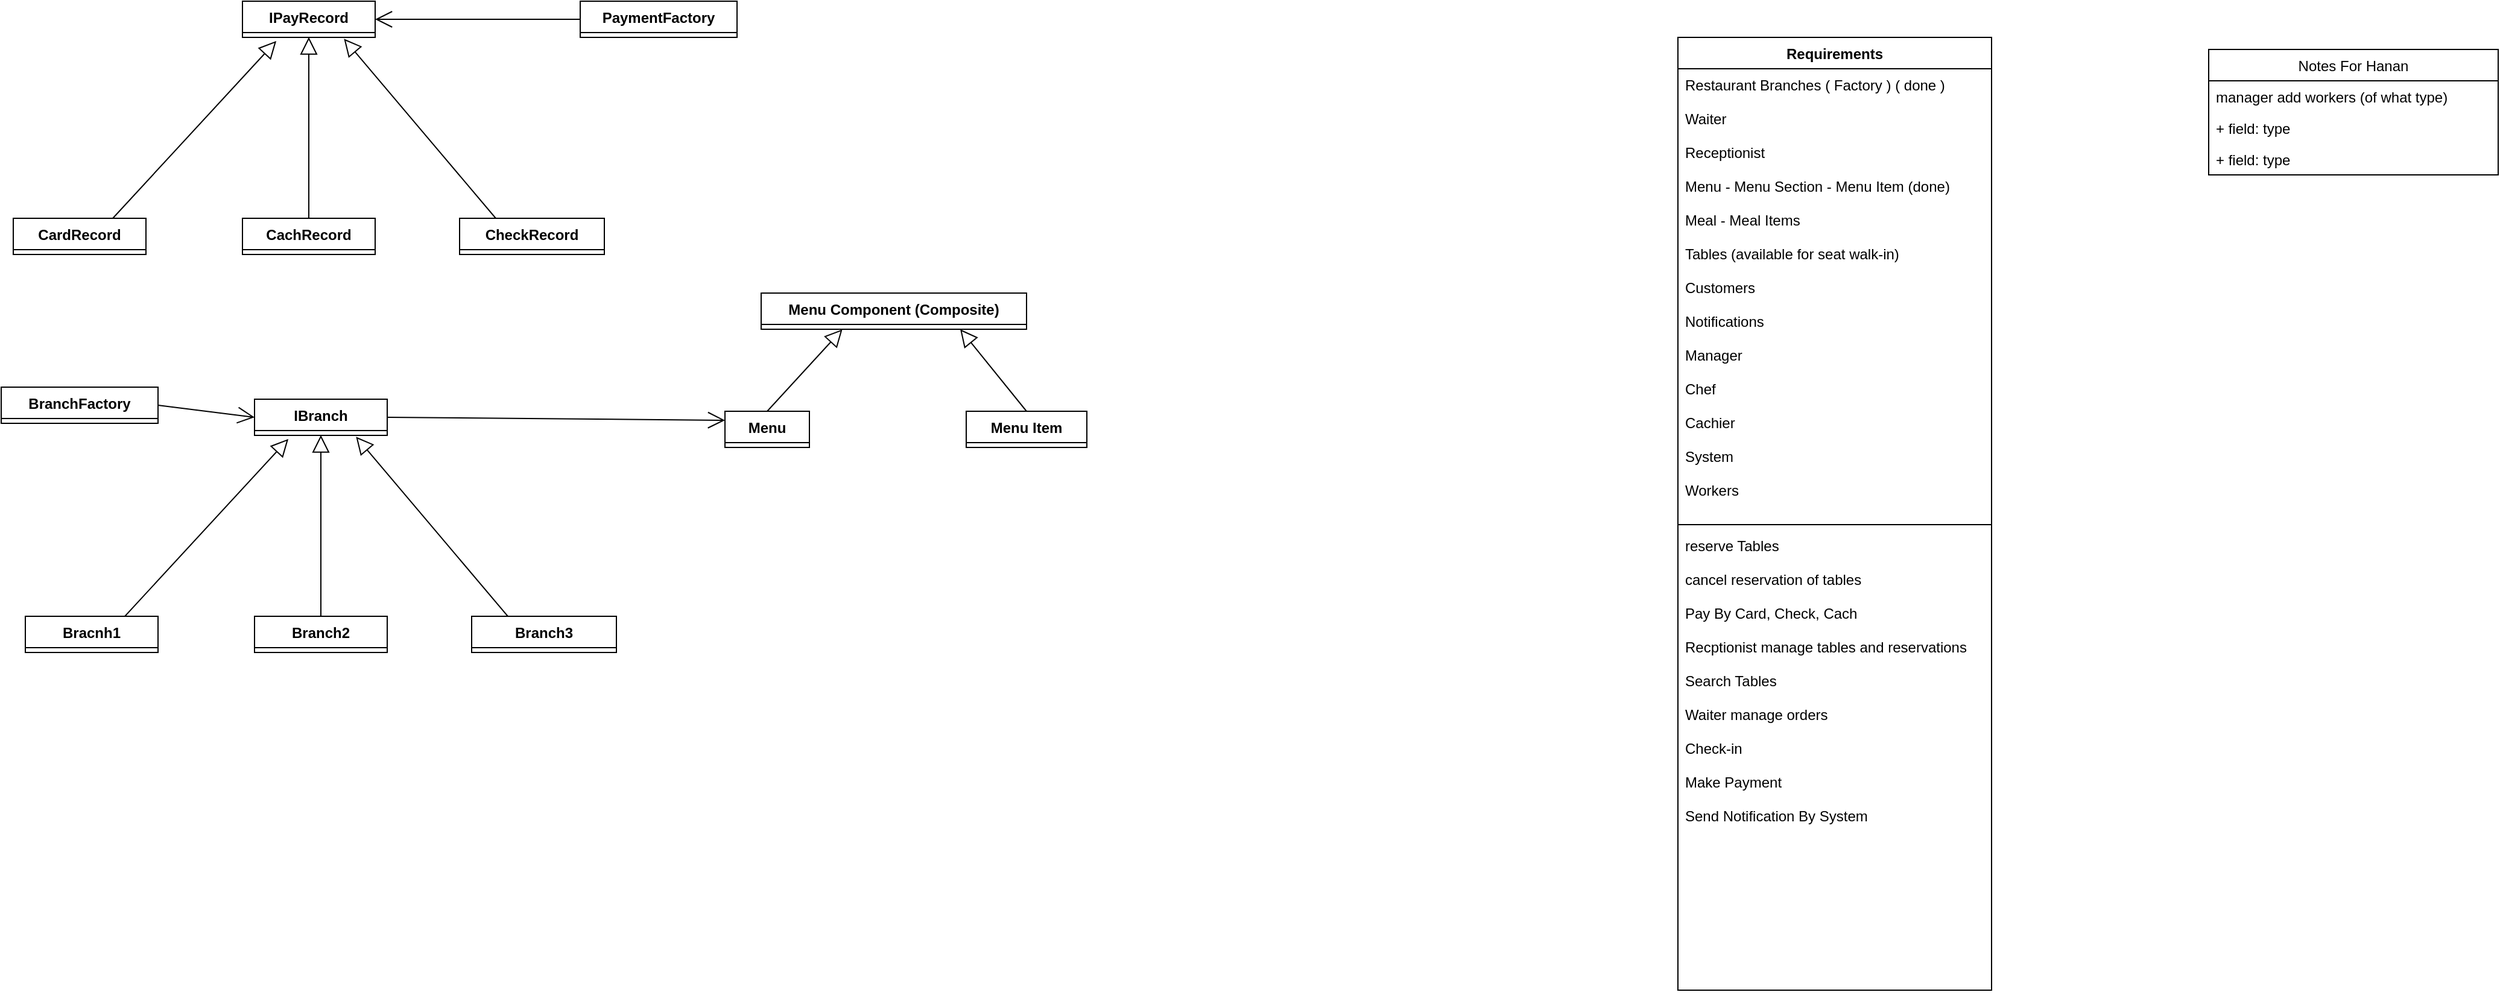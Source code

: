 <mxfile version="20.7.2" type="github">
  <diagram id="xAxxvFsqCapqmSZXbhkK" name="Main">
    <mxGraphModel dx="1050" dy="553" grid="1" gridSize="10" guides="1" tooltips="1" connect="1" arrows="1" fold="1" page="1" pageScale="1" pageWidth="850" pageHeight="1100" math="0" shadow="0">
      <root>
        <mxCell id="0" />
        <mxCell id="1" parent="0" />
        <mxCell id="FFs4DHF73_2S0idd-ukf-1" value="IPayRecord" style="swimlane;fontStyle=1;align=center;verticalAlign=top;childLayout=stackLayout;horizontal=1;startSize=26;horizontalStack=0;resizeParent=1;resizeParentMax=0;resizeLast=0;collapsible=1;marginBottom=0;" vertex="1" collapsed="1" parent="1">
          <mxGeometry x="230" y="50" width="110" height="30" as="geometry">
            <mxRectangle x="230" y="50" width="160" height="86" as="alternateBounds" />
          </mxGeometry>
        </mxCell>
        <mxCell id="FFs4DHF73_2S0idd-ukf-2" value="+ field: type" style="text;strokeColor=none;fillColor=none;align=left;verticalAlign=top;spacingLeft=4;spacingRight=4;overflow=hidden;rotatable=0;points=[[0,0.5],[1,0.5]];portConstraint=eastwest;" vertex="1" parent="FFs4DHF73_2S0idd-ukf-1">
          <mxGeometry y="26" width="160" height="26" as="geometry" />
        </mxCell>
        <mxCell id="FFs4DHF73_2S0idd-ukf-3" value="" style="line;strokeWidth=1;fillColor=none;align=left;verticalAlign=middle;spacingTop=-1;spacingLeft=3;spacingRight=3;rotatable=0;labelPosition=right;points=[];portConstraint=eastwest;strokeColor=inherit;" vertex="1" parent="FFs4DHF73_2S0idd-ukf-1">
          <mxGeometry y="52" width="160" height="8" as="geometry" />
        </mxCell>
        <mxCell id="FFs4DHF73_2S0idd-ukf-4" value="+ method(type): type" style="text;strokeColor=none;fillColor=none;align=left;verticalAlign=top;spacingLeft=4;spacingRight=4;overflow=hidden;rotatable=0;points=[[0,0.5],[1,0.5]];portConstraint=eastwest;" vertex="1" parent="FFs4DHF73_2S0idd-ukf-1">
          <mxGeometry y="60" width="160" height="26" as="geometry" />
        </mxCell>
        <mxCell id="FFs4DHF73_2S0idd-ukf-9" value="Requirements" style="swimlane;fontStyle=1;align=center;verticalAlign=top;childLayout=stackLayout;horizontal=1;startSize=26;horizontalStack=0;resizeParent=1;resizeParentMax=0;resizeLast=0;collapsible=1;marginBottom=0;" vertex="1" parent="1">
          <mxGeometry x="1420" y="80" width="260" height="790" as="geometry" />
        </mxCell>
        <mxCell id="FFs4DHF73_2S0idd-ukf-10" value="Restaurant Branches ( Factory ) ( done )&#xa;&#xa;Waiter&#xa;&#xa;Receptionist&#xa;&#xa;Menu - Menu Section - Menu Item (done)&#xa;&#xa;Meal - Meal Items&#xa;&#xa;Tables (available for seat walk-in)&#xa;&#xa;Customers&#xa;&#xa;Notifications&#xa;&#xa;Manager&#xa;&#xa;Chef&#xa;&#xa;Cachier&#xa;&#xa;System&#xa;&#xa;Workers" style="text;strokeColor=none;fillColor=none;align=left;verticalAlign=top;spacingLeft=4;spacingRight=4;overflow=hidden;rotatable=0;points=[[0,0.5],[1,0.5]];portConstraint=eastwest;" vertex="1" parent="FFs4DHF73_2S0idd-ukf-9">
          <mxGeometry y="26" width="260" height="374" as="geometry" />
        </mxCell>
        <mxCell id="FFs4DHF73_2S0idd-ukf-11" value="" style="line;strokeWidth=1;fillColor=none;align=left;verticalAlign=middle;spacingTop=-1;spacingLeft=3;spacingRight=3;rotatable=0;labelPosition=right;points=[];portConstraint=eastwest;strokeColor=inherit;" vertex="1" parent="FFs4DHF73_2S0idd-ukf-9">
          <mxGeometry y="400" width="260" height="8" as="geometry" />
        </mxCell>
        <mxCell id="FFs4DHF73_2S0idd-ukf-12" value="reserve Tables&#xa;&#xa;cancel reservation of tables&#xa;&#xa;Pay By Card, Check, Cach&#xa;&#xa;Recptionist manage tables and reservations&#xa;&#xa;Search Tables&#xa;&#xa;Waiter manage orders&#xa;&#xa;Check-in&#xa;&#xa;Make Payment&#xa;&#xa;Send Notification By System" style="text;strokeColor=none;fillColor=none;align=left;verticalAlign=top;spacingLeft=4;spacingRight=4;overflow=hidden;rotatable=0;points=[[0,0.5],[1,0.5]];portConstraint=eastwest;" vertex="1" parent="FFs4DHF73_2S0idd-ukf-9">
          <mxGeometry y="408" width="260" height="382" as="geometry" />
        </mxCell>
        <mxCell id="FFs4DHF73_2S0idd-ukf-14" value="CardRecord" style="swimlane;fontStyle=1;align=center;verticalAlign=top;childLayout=stackLayout;horizontal=1;startSize=26;horizontalStack=0;resizeParent=1;resizeParentMax=0;resizeLast=0;collapsible=1;marginBottom=0;" vertex="1" collapsed="1" parent="1">
          <mxGeometry x="40" y="230" width="110" height="30" as="geometry">
            <mxRectangle x="40" y="230" width="160" height="86" as="alternateBounds" />
          </mxGeometry>
        </mxCell>
        <mxCell id="FFs4DHF73_2S0idd-ukf-15" value="+ field: type" style="text;strokeColor=none;fillColor=none;align=left;verticalAlign=top;spacingLeft=4;spacingRight=4;overflow=hidden;rotatable=0;points=[[0,0.5],[1,0.5]];portConstraint=eastwest;" vertex="1" parent="FFs4DHF73_2S0idd-ukf-14">
          <mxGeometry y="26" width="160" height="26" as="geometry" />
        </mxCell>
        <mxCell id="FFs4DHF73_2S0idd-ukf-16" value="" style="line;strokeWidth=1;fillColor=none;align=left;verticalAlign=middle;spacingTop=-1;spacingLeft=3;spacingRight=3;rotatable=0;labelPosition=right;points=[];portConstraint=eastwest;strokeColor=inherit;" vertex="1" parent="FFs4DHF73_2S0idd-ukf-14">
          <mxGeometry y="52" width="160" height="8" as="geometry" />
        </mxCell>
        <mxCell id="FFs4DHF73_2S0idd-ukf-17" value="+ method(type): type" style="text;strokeColor=none;fillColor=none;align=left;verticalAlign=top;spacingLeft=4;spacingRight=4;overflow=hidden;rotatable=0;points=[[0,0.5],[1,0.5]];portConstraint=eastwest;" vertex="1" parent="FFs4DHF73_2S0idd-ukf-14">
          <mxGeometry y="60" width="160" height="26" as="geometry" />
        </mxCell>
        <mxCell id="FFs4DHF73_2S0idd-ukf-18" value="CachRecord" style="swimlane;fontStyle=1;align=center;verticalAlign=top;childLayout=stackLayout;horizontal=1;startSize=26;horizontalStack=0;resizeParent=1;resizeParentMax=0;resizeLast=0;collapsible=1;marginBottom=0;" vertex="1" collapsed="1" parent="1">
          <mxGeometry x="230" y="230" width="110" height="30" as="geometry">
            <mxRectangle x="230" y="230" width="160" height="86" as="alternateBounds" />
          </mxGeometry>
        </mxCell>
        <mxCell id="FFs4DHF73_2S0idd-ukf-19" value="+ field: type" style="text;strokeColor=none;fillColor=none;align=left;verticalAlign=top;spacingLeft=4;spacingRight=4;overflow=hidden;rotatable=0;points=[[0,0.5],[1,0.5]];portConstraint=eastwest;" vertex="1" parent="FFs4DHF73_2S0idd-ukf-18">
          <mxGeometry y="26" width="160" height="26" as="geometry" />
        </mxCell>
        <mxCell id="FFs4DHF73_2S0idd-ukf-20" value="" style="line;strokeWidth=1;fillColor=none;align=left;verticalAlign=middle;spacingTop=-1;spacingLeft=3;spacingRight=3;rotatable=0;labelPosition=right;points=[];portConstraint=eastwest;strokeColor=inherit;" vertex="1" parent="FFs4DHF73_2S0idd-ukf-18">
          <mxGeometry y="52" width="160" height="8" as="geometry" />
        </mxCell>
        <mxCell id="FFs4DHF73_2S0idd-ukf-21" value="+ method(type): type" style="text;strokeColor=none;fillColor=none;align=left;verticalAlign=top;spacingLeft=4;spacingRight=4;overflow=hidden;rotatable=0;points=[[0,0.5],[1,0.5]];portConstraint=eastwest;" vertex="1" parent="FFs4DHF73_2S0idd-ukf-18">
          <mxGeometry y="60" width="160" height="26" as="geometry" />
        </mxCell>
        <mxCell id="FFs4DHF73_2S0idd-ukf-22" value="CheckRecord" style="swimlane;fontStyle=1;align=center;verticalAlign=top;childLayout=stackLayout;horizontal=1;startSize=26;horizontalStack=0;resizeParent=1;resizeParentMax=0;resizeLast=0;collapsible=1;marginBottom=0;" vertex="1" collapsed="1" parent="1">
          <mxGeometry x="410" y="230" width="120" height="30" as="geometry">
            <mxRectangle x="410" y="230" width="160" height="86" as="alternateBounds" />
          </mxGeometry>
        </mxCell>
        <mxCell id="FFs4DHF73_2S0idd-ukf-23" value="+ field: type" style="text;strokeColor=none;fillColor=none;align=left;verticalAlign=top;spacingLeft=4;spacingRight=4;overflow=hidden;rotatable=0;points=[[0,0.5],[1,0.5]];portConstraint=eastwest;" vertex="1" parent="FFs4DHF73_2S0idd-ukf-22">
          <mxGeometry y="26" width="160" height="26" as="geometry" />
        </mxCell>
        <mxCell id="FFs4DHF73_2S0idd-ukf-24" value="" style="line;strokeWidth=1;fillColor=none;align=left;verticalAlign=middle;spacingTop=-1;spacingLeft=3;spacingRight=3;rotatable=0;labelPosition=right;points=[];portConstraint=eastwest;strokeColor=inherit;" vertex="1" parent="FFs4DHF73_2S0idd-ukf-22">
          <mxGeometry y="52" width="160" height="8" as="geometry" />
        </mxCell>
        <mxCell id="FFs4DHF73_2S0idd-ukf-25" value="+ method(type): type" style="text;strokeColor=none;fillColor=none;align=left;verticalAlign=top;spacingLeft=4;spacingRight=4;overflow=hidden;rotatable=0;points=[[0,0.5],[1,0.5]];portConstraint=eastwest;" vertex="1" parent="FFs4DHF73_2S0idd-ukf-22">
          <mxGeometry y="60" width="160" height="26" as="geometry" />
        </mxCell>
        <mxCell id="FFs4DHF73_2S0idd-ukf-26" value="" style="endArrow=block;endFill=0;endSize=12;html=1;rounded=0;entryX=0.5;entryY=0.992;entryDx=0;entryDy=0;entryPerimeter=0;exitX=0.5;exitY=0;exitDx=0;exitDy=0;" edge="1" parent="1" source="FFs4DHF73_2S0idd-ukf-18" target="FFs4DHF73_2S0idd-ukf-4">
          <mxGeometry width="160" relative="1" as="geometry">
            <mxPoint x="310" y="280" as="sourcePoint" />
            <mxPoint x="470" y="280" as="targetPoint" />
          </mxGeometry>
        </mxCell>
        <mxCell id="FFs4DHF73_2S0idd-ukf-27" value="" style="endArrow=block;endFill=0;endSize=12;html=1;rounded=0;entryX=0.255;entryY=1.1;entryDx=0;entryDy=0;entryPerimeter=0;exitX=0.75;exitY=0;exitDx=0;exitDy=0;" edge="1" parent="1" source="FFs4DHF73_2S0idd-ukf-14" target="FFs4DHF73_2S0idd-ukf-4">
          <mxGeometry width="160" relative="1" as="geometry">
            <mxPoint x="320" y="240" as="sourcePoint" />
            <mxPoint x="320" y="145.792" as="targetPoint" />
          </mxGeometry>
        </mxCell>
        <mxCell id="FFs4DHF73_2S0idd-ukf-28" value="" style="endArrow=block;endFill=0;endSize=12;html=1;rounded=0;exitX=0.25;exitY=0;exitDx=0;exitDy=0;entryX=0.765;entryY=1.038;entryDx=0;entryDy=0;entryPerimeter=0;" edge="1" parent="1" source="FFs4DHF73_2S0idd-ukf-22" target="FFs4DHF73_2S0idd-ukf-4">
          <mxGeometry width="160" relative="1" as="geometry">
            <mxPoint x="320" y="240" as="sourcePoint" />
            <mxPoint x="360" y="180" as="targetPoint" />
          </mxGeometry>
        </mxCell>
        <mxCell id="FFs4DHF73_2S0idd-ukf-29" value="PaymentFactory" style="swimlane;fontStyle=1;align=center;verticalAlign=top;childLayout=stackLayout;horizontal=1;startSize=26;horizontalStack=0;resizeParent=1;resizeParentMax=0;resizeLast=0;collapsible=1;marginBottom=0;" vertex="1" collapsed="1" parent="1">
          <mxGeometry x="510" y="50" width="130" height="30" as="geometry">
            <mxRectangle x="590" y="50" width="160" height="86" as="alternateBounds" />
          </mxGeometry>
        </mxCell>
        <mxCell id="FFs4DHF73_2S0idd-ukf-30" value="+ field: type" style="text;strokeColor=none;fillColor=none;align=left;verticalAlign=top;spacingLeft=4;spacingRight=4;overflow=hidden;rotatable=0;points=[[0,0.5],[1,0.5]];portConstraint=eastwest;" vertex="1" parent="FFs4DHF73_2S0idd-ukf-29">
          <mxGeometry y="26" width="160" height="26" as="geometry" />
        </mxCell>
        <mxCell id="FFs4DHF73_2S0idd-ukf-31" value="" style="line;strokeWidth=1;fillColor=none;align=left;verticalAlign=middle;spacingTop=-1;spacingLeft=3;spacingRight=3;rotatable=0;labelPosition=right;points=[];portConstraint=eastwest;strokeColor=inherit;" vertex="1" parent="FFs4DHF73_2S0idd-ukf-29">
          <mxGeometry y="52" width="160" height="8" as="geometry" />
        </mxCell>
        <mxCell id="FFs4DHF73_2S0idd-ukf-32" value="+ method(type): type" style="text;strokeColor=none;fillColor=none;align=left;verticalAlign=top;spacingLeft=4;spacingRight=4;overflow=hidden;rotatable=0;points=[[0,0.5],[1,0.5]];portConstraint=eastwest;" vertex="1" parent="FFs4DHF73_2S0idd-ukf-29">
          <mxGeometry y="60" width="160" height="26" as="geometry" />
        </mxCell>
        <mxCell id="FFs4DHF73_2S0idd-ukf-33" value="" style="endArrow=open;endFill=1;endSize=12;html=1;rounded=0;entryX=1;entryY=0.5;entryDx=0;entryDy=0;exitX=0;exitY=0.5;exitDx=0;exitDy=0;" edge="1" parent="1" source="FFs4DHF73_2S0idd-ukf-30" target="FFs4DHF73_2S0idd-ukf-2">
          <mxGeometry width="160" relative="1" as="geometry">
            <mxPoint x="360" y="240" as="sourcePoint" />
            <mxPoint x="520" y="240" as="targetPoint" />
          </mxGeometry>
        </mxCell>
        <mxCell id="FFs4DHF73_2S0idd-ukf-34" value="IBranch" style="swimlane;fontStyle=1;align=center;verticalAlign=top;childLayout=stackLayout;horizontal=1;startSize=26;horizontalStack=0;resizeParent=1;resizeParentMax=0;resizeLast=0;collapsible=1;marginBottom=0;" vertex="1" collapsed="1" parent="1">
          <mxGeometry x="240" y="380" width="110" height="30" as="geometry">
            <mxRectangle x="230" y="50" width="160" height="86" as="alternateBounds" />
          </mxGeometry>
        </mxCell>
        <mxCell id="FFs4DHF73_2S0idd-ukf-35" value="+ field: type" style="text;strokeColor=none;fillColor=none;align=left;verticalAlign=top;spacingLeft=4;spacingRight=4;overflow=hidden;rotatable=0;points=[[0,0.5],[1,0.5]];portConstraint=eastwest;" vertex="1" parent="FFs4DHF73_2S0idd-ukf-34">
          <mxGeometry y="26" width="160" height="26" as="geometry" />
        </mxCell>
        <mxCell id="FFs4DHF73_2S0idd-ukf-36" value="" style="line;strokeWidth=1;fillColor=none;align=left;verticalAlign=middle;spacingTop=-1;spacingLeft=3;spacingRight=3;rotatable=0;labelPosition=right;points=[];portConstraint=eastwest;strokeColor=inherit;" vertex="1" parent="FFs4DHF73_2S0idd-ukf-34">
          <mxGeometry y="52" width="160" height="8" as="geometry" />
        </mxCell>
        <mxCell id="FFs4DHF73_2S0idd-ukf-37" value="+ method(type): type" style="text;strokeColor=none;fillColor=none;align=left;verticalAlign=top;spacingLeft=4;spacingRight=4;overflow=hidden;rotatable=0;points=[[0,0.5],[1,0.5]];portConstraint=eastwest;" vertex="1" parent="FFs4DHF73_2S0idd-ukf-34">
          <mxGeometry y="60" width="160" height="26" as="geometry" />
        </mxCell>
        <mxCell id="FFs4DHF73_2S0idd-ukf-38" value="Bracnh1" style="swimlane;fontStyle=1;align=center;verticalAlign=top;childLayout=stackLayout;horizontal=1;startSize=26;horizontalStack=0;resizeParent=1;resizeParentMax=0;resizeLast=0;collapsible=1;marginBottom=0;" vertex="1" collapsed="1" parent="1">
          <mxGeometry x="50" y="560" width="110" height="30" as="geometry">
            <mxRectangle x="40" y="230" width="160" height="86" as="alternateBounds" />
          </mxGeometry>
        </mxCell>
        <mxCell id="FFs4DHF73_2S0idd-ukf-39" value="+ field: type" style="text;strokeColor=none;fillColor=none;align=left;verticalAlign=top;spacingLeft=4;spacingRight=4;overflow=hidden;rotatable=0;points=[[0,0.5],[1,0.5]];portConstraint=eastwest;" vertex="1" parent="FFs4DHF73_2S0idd-ukf-38">
          <mxGeometry y="26" width="160" height="26" as="geometry" />
        </mxCell>
        <mxCell id="FFs4DHF73_2S0idd-ukf-40" value="" style="line;strokeWidth=1;fillColor=none;align=left;verticalAlign=middle;spacingTop=-1;spacingLeft=3;spacingRight=3;rotatable=0;labelPosition=right;points=[];portConstraint=eastwest;strokeColor=inherit;" vertex="1" parent="FFs4DHF73_2S0idd-ukf-38">
          <mxGeometry y="52" width="160" height="8" as="geometry" />
        </mxCell>
        <mxCell id="FFs4DHF73_2S0idd-ukf-41" value="+ method(type): type" style="text;strokeColor=none;fillColor=none;align=left;verticalAlign=top;spacingLeft=4;spacingRight=4;overflow=hidden;rotatable=0;points=[[0,0.5],[1,0.5]];portConstraint=eastwest;" vertex="1" parent="FFs4DHF73_2S0idd-ukf-38">
          <mxGeometry y="60" width="160" height="26" as="geometry" />
        </mxCell>
        <mxCell id="FFs4DHF73_2S0idd-ukf-42" value="Branch2" style="swimlane;fontStyle=1;align=center;verticalAlign=top;childLayout=stackLayout;horizontal=1;startSize=26;horizontalStack=0;resizeParent=1;resizeParentMax=0;resizeLast=0;collapsible=1;marginBottom=0;" vertex="1" collapsed="1" parent="1">
          <mxGeometry x="240" y="560" width="110" height="30" as="geometry">
            <mxRectangle x="230" y="230" width="160" height="86" as="alternateBounds" />
          </mxGeometry>
        </mxCell>
        <mxCell id="FFs4DHF73_2S0idd-ukf-43" value="+ field: type" style="text;strokeColor=none;fillColor=none;align=left;verticalAlign=top;spacingLeft=4;spacingRight=4;overflow=hidden;rotatable=0;points=[[0,0.5],[1,0.5]];portConstraint=eastwest;" vertex="1" parent="FFs4DHF73_2S0idd-ukf-42">
          <mxGeometry y="26" width="160" height="26" as="geometry" />
        </mxCell>
        <mxCell id="FFs4DHF73_2S0idd-ukf-44" value="" style="line;strokeWidth=1;fillColor=none;align=left;verticalAlign=middle;spacingTop=-1;spacingLeft=3;spacingRight=3;rotatable=0;labelPosition=right;points=[];portConstraint=eastwest;strokeColor=inherit;" vertex="1" parent="FFs4DHF73_2S0idd-ukf-42">
          <mxGeometry y="52" width="160" height="8" as="geometry" />
        </mxCell>
        <mxCell id="FFs4DHF73_2S0idd-ukf-45" value="+ method(type): type" style="text;strokeColor=none;fillColor=none;align=left;verticalAlign=top;spacingLeft=4;spacingRight=4;overflow=hidden;rotatable=0;points=[[0,0.5],[1,0.5]];portConstraint=eastwest;" vertex="1" parent="FFs4DHF73_2S0idd-ukf-42">
          <mxGeometry y="60" width="160" height="26" as="geometry" />
        </mxCell>
        <mxCell id="FFs4DHF73_2S0idd-ukf-46" value="Branch3" style="swimlane;fontStyle=1;align=center;verticalAlign=top;childLayout=stackLayout;horizontal=1;startSize=26;horizontalStack=0;resizeParent=1;resizeParentMax=0;resizeLast=0;collapsible=1;marginBottom=0;" vertex="1" collapsed="1" parent="1">
          <mxGeometry x="420" y="560" width="120" height="30" as="geometry">
            <mxRectangle x="410" y="230" width="160" height="86" as="alternateBounds" />
          </mxGeometry>
        </mxCell>
        <mxCell id="FFs4DHF73_2S0idd-ukf-47" value="+ field: type" style="text;strokeColor=none;fillColor=none;align=left;verticalAlign=top;spacingLeft=4;spacingRight=4;overflow=hidden;rotatable=0;points=[[0,0.5],[1,0.5]];portConstraint=eastwest;" vertex="1" parent="FFs4DHF73_2S0idd-ukf-46">
          <mxGeometry y="26" width="160" height="26" as="geometry" />
        </mxCell>
        <mxCell id="FFs4DHF73_2S0idd-ukf-48" value="" style="line;strokeWidth=1;fillColor=none;align=left;verticalAlign=middle;spacingTop=-1;spacingLeft=3;spacingRight=3;rotatable=0;labelPosition=right;points=[];portConstraint=eastwest;strokeColor=inherit;" vertex="1" parent="FFs4DHF73_2S0idd-ukf-46">
          <mxGeometry y="52" width="160" height="8" as="geometry" />
        </mxCell>
        <mxCell id="FFs4DHF73_2S0idd-ukf-49" value="+ method(type): type" style="text;strokeColor=none;fillColor=none;align=left;verticalAlign=top;spacingLeft=4;spacingRight=4;overflow=hidden;rotatable=0;points=[[0,0.5],[1,0.5]];portConstraint=eastwest;" vertex="1" parent="FFs4DHF73_2S0idd-ukf-46">
          <mxGeometry y="60" width="160" height="26" as="geometry" />
        </mxCell>
        <mxCell id="FFs4DHF73_2S0idd-ukf-50" value="" style="endArrow=block;endFill=0;endSize=12;html=1;rounded=0;entryX=0.5;entryY=0.992;entryDx=0;entryDy=0;entryPerimeter=0;exitX=0.5;exitY=0;exitDx=0;exitDy=0;" edge="1" parent="1" source="FFs4DHF73_2S0idd-ukf-42" target="FFs4DHF73_2S0idd-ukf-37">
          <mxGeometry width="160" relative="1" as="geometry">
            <mxPoint x="320" y="610" as="sourcePoint" />
            <mxPoint x="480" y="610" as="targetPoint" />
          </mxGeometry>
        </mxCell>
        <mxCell id="FFs4DHF73_2S0idd-ukf-51" value="" style="endArrow=block;endFill=0;endSize=12;html=1;rounded=0;entryX=0.255;entryY=1.1;entryDx=0;entryDy=0;entryPerimeter=0;exitX=0.75;exitY=0;exitDx=0;exitDy=0;" edge="1" parent="1" source="FFs4DHF73_2S0idd-ukf-38" target="FFs4DHF73_2S0idd-ukf-37">
          <mxGeometry width="160" relative="1" as="geometry">
            <mxPoint x="330" y="570" as="sourcePoint" />
            <mxPoint x="330" y="475.792" as="targetPoint" />
          </mxGeometry>
        </mxCell>
        <mxCell id="FFs4DHF73_2S0idd-ukf-52" value="" style="endArrow=block;endFill=0;endSize=12;html=1;rounded=0;exitX=0.25;exitY=0;exitDx=0;exitDy=0;entryX=0.765;entryY=1.038;entryDx=0;entryDy=0;entryPerimeter=0;" edge="1" parent="1" source="FFs4DHF73_2S0idd-ukf-46" target="FFs4DHF73_2S0idd-ukf-37">
          <mxGeometry width="160" relative="1" as="geometry">
            <mxPoint x="330" y="570" as="sourcePoint" />
            <mxPoint x="370" y="510" as="targetPoint" />
          </mxGeometry>
        </mxCell>
        <mxCell id="FFs4DHF73_2S0idd-ukf-53" value="BranchFactory" style="swimlane;fontStyle=1;align=center;verticalAlign=top;childLayout=stackLayout;horizontal=1;startSize=26;horizontalStack=0;resizeParent=1;resizeParentMax=0;resizeLast=0;collapsible=1;marginBottom=0;" vertex="1" collapsed="1" parent="1">
          <mxGeometry x="30" y="370" width="130" height="30" as="geometry">
            <mxRectangle x="590" y="50" width="160" height="86" as="alternateBounds" />
          </mxGeometry>
        </mxCell>
        <mxCell id="FFs4DHF73_2S0idd-ukf-54" value="+ field: type" style="text;strokeColor=none;fillColor=none;align=left;verticalAlign=top;spacingLeft=4;spacingRight=4;overflow=hidden;rotatable=0;points=[[0,0.5],[1,0.5]];portConstraint=eastwest;" vertex="1" parent="FFs4DHF73_2S0idd-ukf-53">
          <mxGeometry y="26" width="160" height="26" as="geometry" />
        </mxCell>
        <mxCell id="FFs4DHF73_2S0idd-ukf-55" value="" style="line;strokeWidth=1;fillColor=none;align=left;verticalAlign=middle;spacingTop=-1;spacingLeft=3;spacingRight=3;rotatable=0;labelPosition=right;points=[];portConstraint=eastwest;strokeColor=inherit;" vertex="1" parent="FFs4DHF73_2S0idd-ukf-53">
          <mxGeometry y="52" width="160" height="8" as="geometry" />
        </mxCell>
        <mxCell id="FFs4DHF73_2S0idd-ukf-56" value="+ method(type): type" style="text;strokeColor=none;fillColor=none;align=left;verticalAlign=top;spacingLeft=4;spacingRight=4;overflow=hidden;rotatable=0;points=[[0,0.5],[1,0.5]];portConstraint=eastwest;" vertex="1" parent="FFs4DHF73_2S0idd-ukf-53">
          <mxGeometry y="60" width="160" height="26" as="geometry" />
        </mxCell>
        <mxCell id="FFs4DHF73_2S0idd-ukf-57" value="" style="endArrow=open;endFill=1;endSize=12;html=1;rounded=0;entryX=0;entryY=0.5;entryDx=0;entryDy=0;exitX=1;exitY=0.5;exitDx=0;exitDy=0;" edge="1" parent="1" source="FFs4DHF73_2S0idd-ukf-53" target="FFs4DHF73_2S0idd-ukf-34">
          <mxGeometry width="160" relative="1" as="geometry">
            <mxPoint x="370" y="570" as="sourcePoint" />
            <mxPoint x="530" y="570" as="targetPoint" />
          </mxGeometry>
        </mxCell>
        <mxCell id="FFs4DHF73_2S0idd-ukf-58" value="Menu Component (Composite)" style="swimlane;fontStyle=1;align=center;verticalAlign=top;childLayout=stackLayout;horizontal=1;startSize=26;horizontalStack=0;resizeParent=1;resizeParentMax=0;resizeLast=0;collapsible=1;marginBottom=0;" vertex="1" collapsed="1" parent="1">
          <mxGeometry x="660" y="292" width="220" height="30" as="geometry">
            <mxRectangle x="660" y="292" width="180" height="86" as="alternateBounds" />
          </mxGeometry>
        </mxCell>
        <mxCell id="FFs4DHF73_2S0idd-ukf-59" value="+ field: type" style="text;strokeColor=none;fillColor=none;align=left;verticalAlign=top;spacingLeft=4;spacingRight=4;overflow=hidden;rotatable=0;points=[[0,0.5],[1,0.5]];portConstraint=eastwest;" vertex="1" parent="FFs4DHF73_2S0idd-ukf-58">
          <mxGeometry y="26" width="180" height="26" as="geometry" />
        </mxCell>
        <mxCell id="FFs4DHF73_2S0idd-ukf-60" value="" style="line;strokeWidth=1;fillColor=none;align=left;verticalAlign=middle;spacingTop=-1;spacingLeft=3;spacingRight=3;rotatable=0;labelPosition=right;points=[];portConstraint=eastwest;strokeColor=inherit;" vertex="1" parent="FFs4DHF73_2S0idd-ukf-58">
          <mxGeometry y="52" width="180" height="8" as="geometry" />
        </mxCell>
        <mxCell id="FFs4DHF73_2S0idd-ukf-61" value="+ method(type): type" style="text;strokeColor=none;fillColor=none;align=left;verticalAlign=top;spacingLeft=4;spacingRight=4;overflow=hidden;rotatable=0;points=[[0,0.5],[1,0.5]];portConstraint=eastwest;" vertex="1" parent="FFs4DHF73_2S0idd-ukf-58">
          <mxGeometry y="60" width="180" height="26" as="geometry" />
        </mxCell>
        <mxCell id="FFs4DHF73_2S0idd-ukf-67" value="Menu Item" style="swimlane;fontStyle=1;align=center;verticalAlign=top;childLayout=stackLayout;horizontal=1;startSize=26;horizontalStack=0;resizeParent=1;resizeParentMax=0;resizeLast=0;collapsible=1;marginBottom=0;" vertex="1" collapsed="1" parent="1">
          <mxGeometry x="830" y="390" width="100" height="30" as="geometry">
            <mxRectangle x="740" y="412" width="160" height="86" as="alternateBounds" />
          </mxGeometry>
        </mxCell>
        <mxCell id="FFs4DHF73_2S0idd-ukf-68" value="+ field: type" style="text;strokeColor=none;fillColor=none;align=left;verticalAlign=top;spacingLeft=4;spacingRight=4;overflow=hidden;rotatable=0;points=[[0,0.5],[1,0.5]];portConstraint=eastwest;" vertex="1" parent="FFs4DHF73_2S0idd-ukf-67">
          <mxGeometry y="26" width="160" height="26" as="geometry" />
        </mxCell>
        <mxCell id="FFs4DHF73_2S0idd-ukf-69" value="" style="line;strokeWidth=1;fillColor=none;align=left;verticalAlign=middle;spacingTop=-1;spacingLeft=3;spacingRight=3;rotatable=0;labelPosition=right;points=[];portConstraint=eastwest;strokeColor=inherit;" vertex="1" parent="FFs4DHF73_2S0idd-ukf-67">
          <mxGeometry y="52" width="160" height="8" as="geometry" />
        </mxCell>
        <mxCell id="FFs4DHF73_2S0idd-ukf-70" value="+ method(type): type" style="text;strokeColor=none;fillColor=none;align=left;verticalAlign=top;spacingLeft=4;spacingRight=4;overflow=hidden;rotatable=0;points=[[0,0.5],[1,0.5]];portConstraint=eastwest;" vertex="1" parent="FFs4DHF73_2S0idd-ukf-67">
          <mxGeometry y="60" width="160" height="26" as="geometry" />
        </mxCell>
        <mxCell id="FFs4DHF73_2S0idd-ukf-76" value="Menu" style="swimlane;fontStyle=1;align=center;verticalAlign=top;childLayout=stackLayout;horizontal=1;startSize=26;horizontalStack=0;resizeParent=1;resizeParentMax=0;resizeLast=0;collapsible=1;marginBottom=0;" vertex="1" collapsed="1" parent="1">
          <mxGeometry x="630" y="390" width="70" height="30" as="geometry">
            <mxRectangle x="560" y="412" width="160" height="86" as="alternateBounds" />
          </mxGeometry>
        </mxCell>
        <mxCell id="FFs4DHF73_2S0idd-ukf-77" value="+ field: type" style="text;strokeColor=none;fillColor=none;align=left;verticalAlign=top;spacingLeft=4;spacingRight=4;overflow=hidden;rotatable=0;points=[[0,0.5],[1,0.5]];portConstraint=eastwest;" vertex="1" parent="FFs4DHF73_2S0idd-ukf-76">
          <mxGeometry y="26" width="160" height="26" as="geometry" />
        </mxCell>
        <mxCell id="FFs4DHF73_2S0idd-ukf-78" value="" style="line;strokeWidth=1;fillColor=none;align=left;verticalAlign=middle;spacingTop=-1;spacingLeft=3;spacingRight=3;rotatable=0;labelPosition=right;points=[];portConstraint=eastwest;strokeColor=inherit;" vertex="1" parent="FFs4DHF73_2S0idd-ukf-76">
          <mxGeometry y="52" width="160" height="8" as="geometry" />
        </mxCell>
        <mxCell id="FFs4DHF73_2S0idd-ukf-79" value="+ method(type): type" style="text;strokeColor=none;fillColor=none;align=left;verticalAlign=top;spacingLeft=4;spacingRight=4;overflow=hidden;rotatable=0;points=[[0,0.5],[1,0.5]];portConstraint=eastwest;" vertex="1" parent="FFs4DHF73_2S0idd-ukf-76">
          <mxGeometry y="60" width="160" height="26" as="geometry" />
        </mxCell>
        <mxCell id="FFs4DHF73_2S0idd-ukf-88" value="" style="endArrow=block;endFill=0;endSize=12;html=1;rounded=0;exitX=0.5;exitY=0;exitDx=0;exitDy=0;entryX=0.306;entryY=1.003;entryDx=0;entryDy=0;entryPerimeter=0;" edge="1" parent="1" source="FFs4DHF73_2S0idd-ukf-76" target="FFs4DHF73_2S0idd-ukf-61">
          <mxGeometry width="160" relative="1" as="geometry">
            <mxPoint x="725.85" y="560.86" as="sourcePoint" />
            <mxPoint x="600.0" y="412" as="targetPoint" />
          </mxGeometry>
        </mxCell>
        <mxCell id="FFs4DHF73_2S0idd-ukf-89" value="" style="endArrow=block;endFill=0;endSize=12;html=1;rounded=0;exitX=0.5;exitY=0;exitDx=0;exitDy=0;entryX=0.75;entryY=1;entryDx=0;entryDy=0;" edge="1" parent="1" source="FFs4DHF73_2S0idd-ukf-67" target="FFs4DHF73_2S0idd-ukf-58">
          <mxGeometry width="160" relative="1" as="geometry">
            <mxPoint x="650" y="422" as="sourcePoint" />
            <mxPoint x="708.96" y="388.078" as="targetPoint" />
          </mxGeometry>
        </mxCell>
        <mxCell id="FFs4DHF73_2S0idd-ukf-90" value="" style="endArrow=open;endFill=1;endSize=12;html=1;rounded=0;entryX=0;entryY=0.25;entryDx=0;entryDy=0;exitX=1;exitY=0.5;exitDx=0;exitDy=0;" edge="1" parent="1" source="FFs4DHF73_2S0idd-ukf-34" target="FFs4DHF73_2S0idd-ukf-76">
          <mxGeometry width="160" relative="1" as="geometry">
            <mxPoint x="350" y="400" as="sourcePoint" />
            <mxPoint x="430" y="410" as="targetPoint" />
          </mxGeometry>
        </mxCell>
        <mxCell id="FFs4DHF73_2S0idd-ukf-91" value="Notes For Hanan" style="swimlane;fontStyle=0;childLayout=stackLayout;horizontal=1;startSize=26;fillColor=none;horizontalStack=0;resizeParent=1;resizeParentMax=0;resizeLast=0;collapsible=1;marginBottom=0;" vertex="1" parent="1">
          <mxGeometry x="1860" y="90" width="240" height="104" as="geometry" />
        </mxCell>
        <mxCell id="FFs4DHF73_2S0idd-ukf-92" value="manager add workers (of what type)" style="text;strokeColor=none;fillColor=none;align=left;verticalAlign=top;spacingLeft=4;spacingRight=4;overflow=hidden;rotatable=0;points=[[0,0.5],[1,0.5]];portConstraint=eastwest;" vertex="1" parent="FFs4DHF73_2S0idd-ukf-91">
          <mxGeometry y="26" width="240" height="26" as="geometry" />
        </mxCell>
        <mxCell id="FFs4DHF73_2S0idd-ukf-93" value="+ field: type" style="text;strokeColor=none;fillColor=none;align=left;verticalAlign=top;spacingLeft=4;spacingRight=4;overflow=hidden;rotatable=0;points=[[0,0.5],[1,0.5]];portConstraint=eastwest;" vertex="1" parent="FFs4DHF73_2S0idd-ukf-91">
          <mxGeometry y="52" width="240" height="26" as="geometry" />
        </mxCell>
        <mxCell id="FFs4DHF73_2S0idd-ukf-94" value="+ field: type" style="text;strokeColor=none;fillColor=none;align=left;verticalAlign=top;spacingLeft=4;spacingRight=4;overflow=hidden;rotatable=0;points=[[0,0.5],[1,0.5]];portConstraint=eastwest;" vertex="1" parent="FFs4DHF73_2S0idd-ukf-91">
          <mxGeometry y="78" width="240" height="26" as="geometry" />
        </mxCell>
      </root>
    </mxGraphModel>
  </diagram>
</mxfile>
